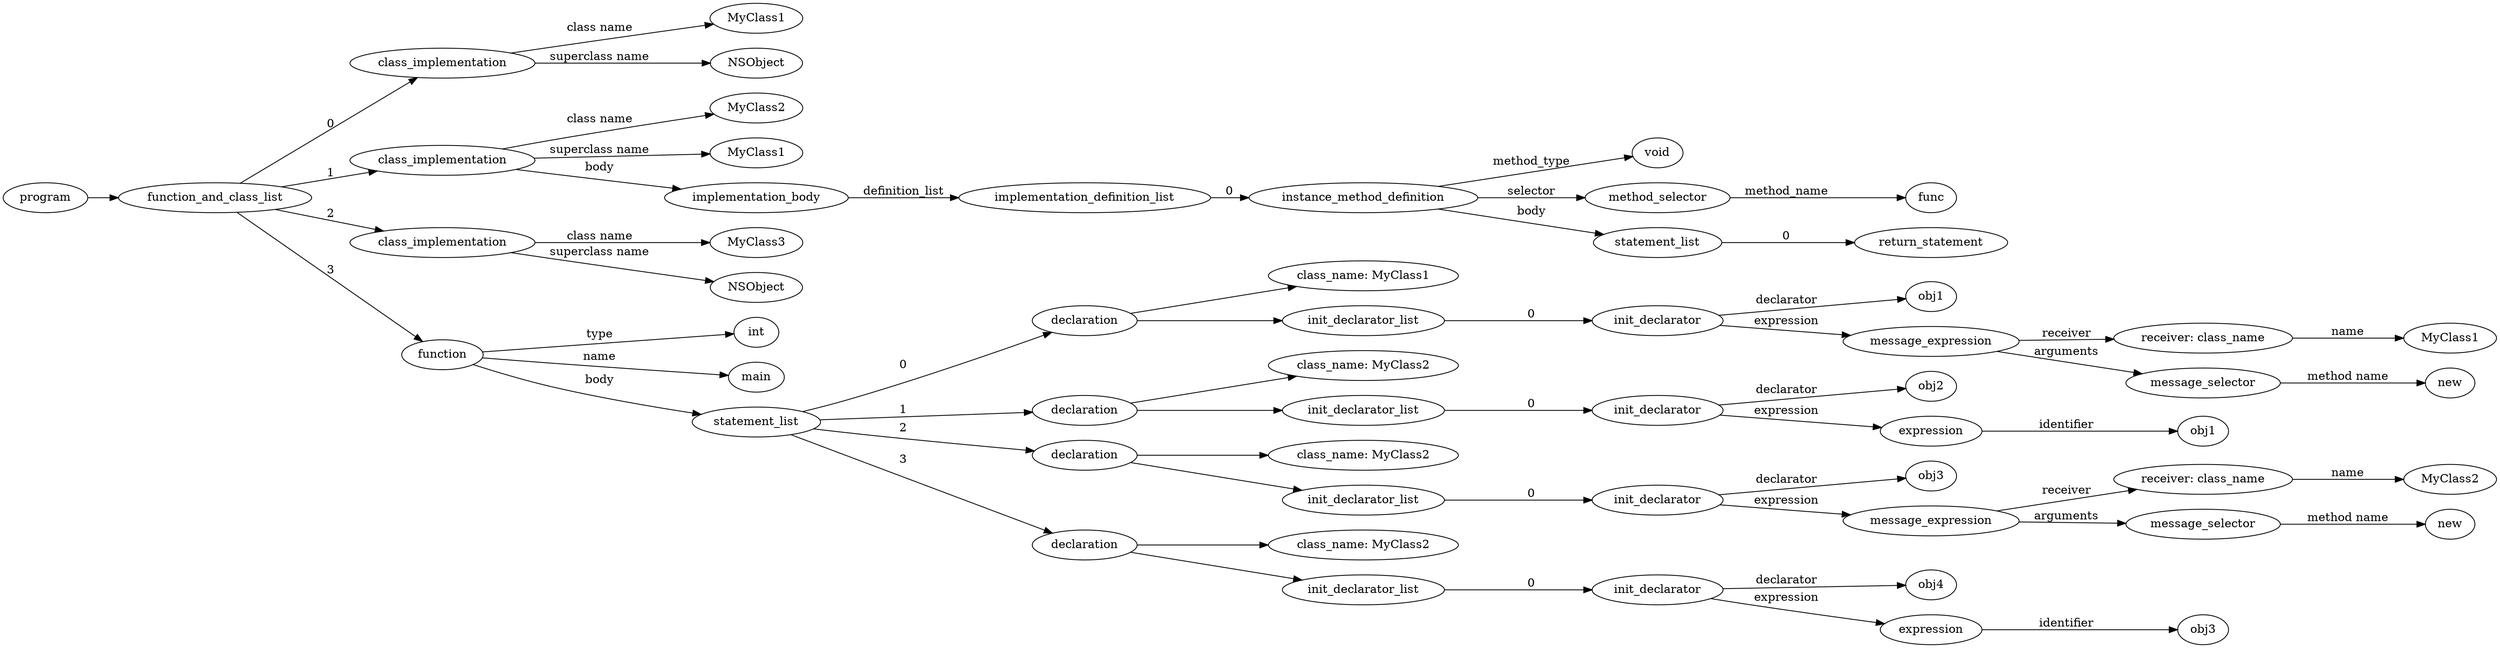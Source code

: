 digraph ObjectiveC { rankdir="LR";
38[label="program"];
38->1;
1[label="function_and_class_list"];
1->0[label="0"];
0[label="class_implementation"];
0.1 [label="MyClass1"];
0->0.1 [label="class name"];
0.2 [label="NSObject"];
0->0.2 [label="superclass name"];
1->9[label="1"];
9[label="class_implementation"];
9.1 [label="MyClass2"];
9->9.1 [label="class name"];
9.2 [label="MyClass1"];
9->9.2 [label="superclass name"];
9->8[label="body"];
8[label="implementation_body"];
8->7[label="definition_list"];
7[label="implementation_definition_list"];
7->6[label="0"];
6[label="instance_method_definition"];
6->5[label="method_type"];
5[label="void"];
6->2[label="selector"];
2[label="method_selector"];
2->2.1 [label="method_name"];
2.1 [label="func"];
6->4[label="body"];
4[label="statement_list"];
4->3[label="0"];
3[label="return_statement"];
1->10[label="2"];
10[label="class_implementation"];
10.1 [label="MyClass3"];
10->10.1 [label="class name"];
10.2 [label="NSObject"];
10->10.2 [label="superclass name"];
1->37[label="3"];
37[label="function"];
37->11[label="type"];
11[label="int"];
37->37.1 [label="name"];
37.1 [label="main"];
37->19[label="body"];
19[label="statement_list"];
19->18[label="0"];
18[label="declaration"];
18->17;
17[label="class_name: MyClass1"];
18->16;
16[label="init_declarator_list"];
16->15[label="0"];
15[label="init_declarator"];
15.1 [label="obj1"];
15->15.1[label="declarator"];
15->14[label="expression"];
14[label="expression"];
14[label="message_expression"];
14->12[label="receiver"];
12[label="receiver: class_name"];
12.1 [label="MyClass1"];
12->12.1 [label="name"];
14->13[label="arguments"];
13[label="message_selector"];
13.1 [label="new"];
13->13.1 [label="method name"]; 
19->24[label="1"];
24[label="declaration"];
24->23;
23[label="class_name: MyClass2"];
24->22;
22[label="init_declarator_list"];
22->21[label="0"];
21[label="init_declarator"];
21.1 [label="obj2"];
21->21.1[label="declarator"];
21->20[label="expression"];
20[label="expression"];
20->20.1 [label="identifier"];20.1[label="obj1"];
19->31[label="2"];
31[label="declaration"];
31->30;
30[label="class_name: MyClass2"];
31->29;
29[label="init_declarator_list"];
29->28[label="0"];
28[label="init_declarator"];
28.1 [label="obj3"];
28->28.1[label="declarator"];
28->27[label="expression"];
27[label="expression"];
27[label="message_expression"];
27->25[label="receiver"];
25[label="receiver: class_name"];
25.1 [label="MyClass2"];
25->25.1 [label="name"];
27->26[label="arguments"];
26[label="message_selector"];
26.1 [label="new"];
26->26.1 [label="method name"]; 
19->36[label="3"];
36[label="declaration"];
36->35;
35[label="class_name: MyClass2"];
36->34;
34[label="init_declarator_list"];
34->33[label="0"];
33[label="init_declarator"];
33.1 [label="obj4"];
33->33.1[label="declarator"];
33->32[label="expression"];
32[label="expression"];
32->32.1 [label="identifier"];32.1[label="obj3"];
}
